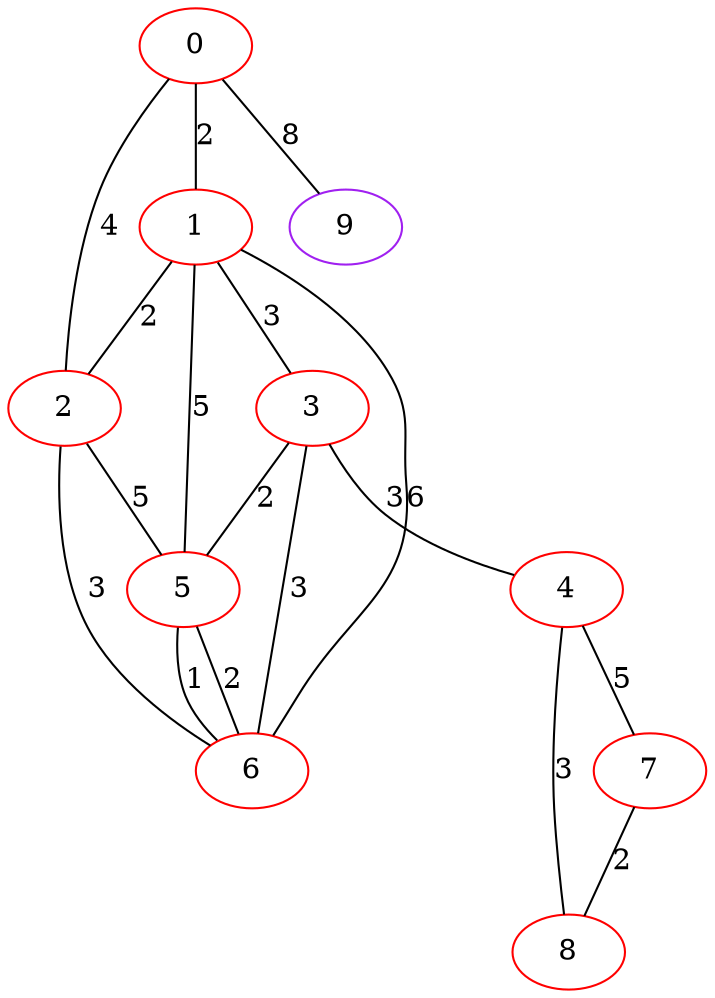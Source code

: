 graph "" {
0 [color=red, weight=1];
1 [color=red, weight=1];
2 [color=red, weight=1];
3 [color=red, weight=1];
4 [color=red, weight=1];
5 [color=red, weight=1];
6 [color=red, weight=1];
7 [color=red, weight=1];
8 [color=red, weight=1];
9 [color=purple, weight=4];
0 -- 1  [key=0, label=2];
0 -- 2  [key=0, label=4];
0 -- 9  [key=0, label=8];
1 -- 2  [key=0, label=2];
1 -- 3  [key=0, label=3];
1 -- 5  [key=0, label=5];
1 -- 6  [key=0, label=6];
2 -- 5  [key=0, label=5];
2 -- 6  [key=0, label=3];
3 -- 4  [key=0, label=3];
3 -- 5  [key=0, label=2];
3 -- 6  [key=0, label=3];
4 -- 8  [key=0, label=3];
4 -- 7  [key=0, label=5];
5 -- 6  [key=0, label=2];
5 -- 6  [key=1, label=1];
7 -- 8  [key=0, label=2];
}
